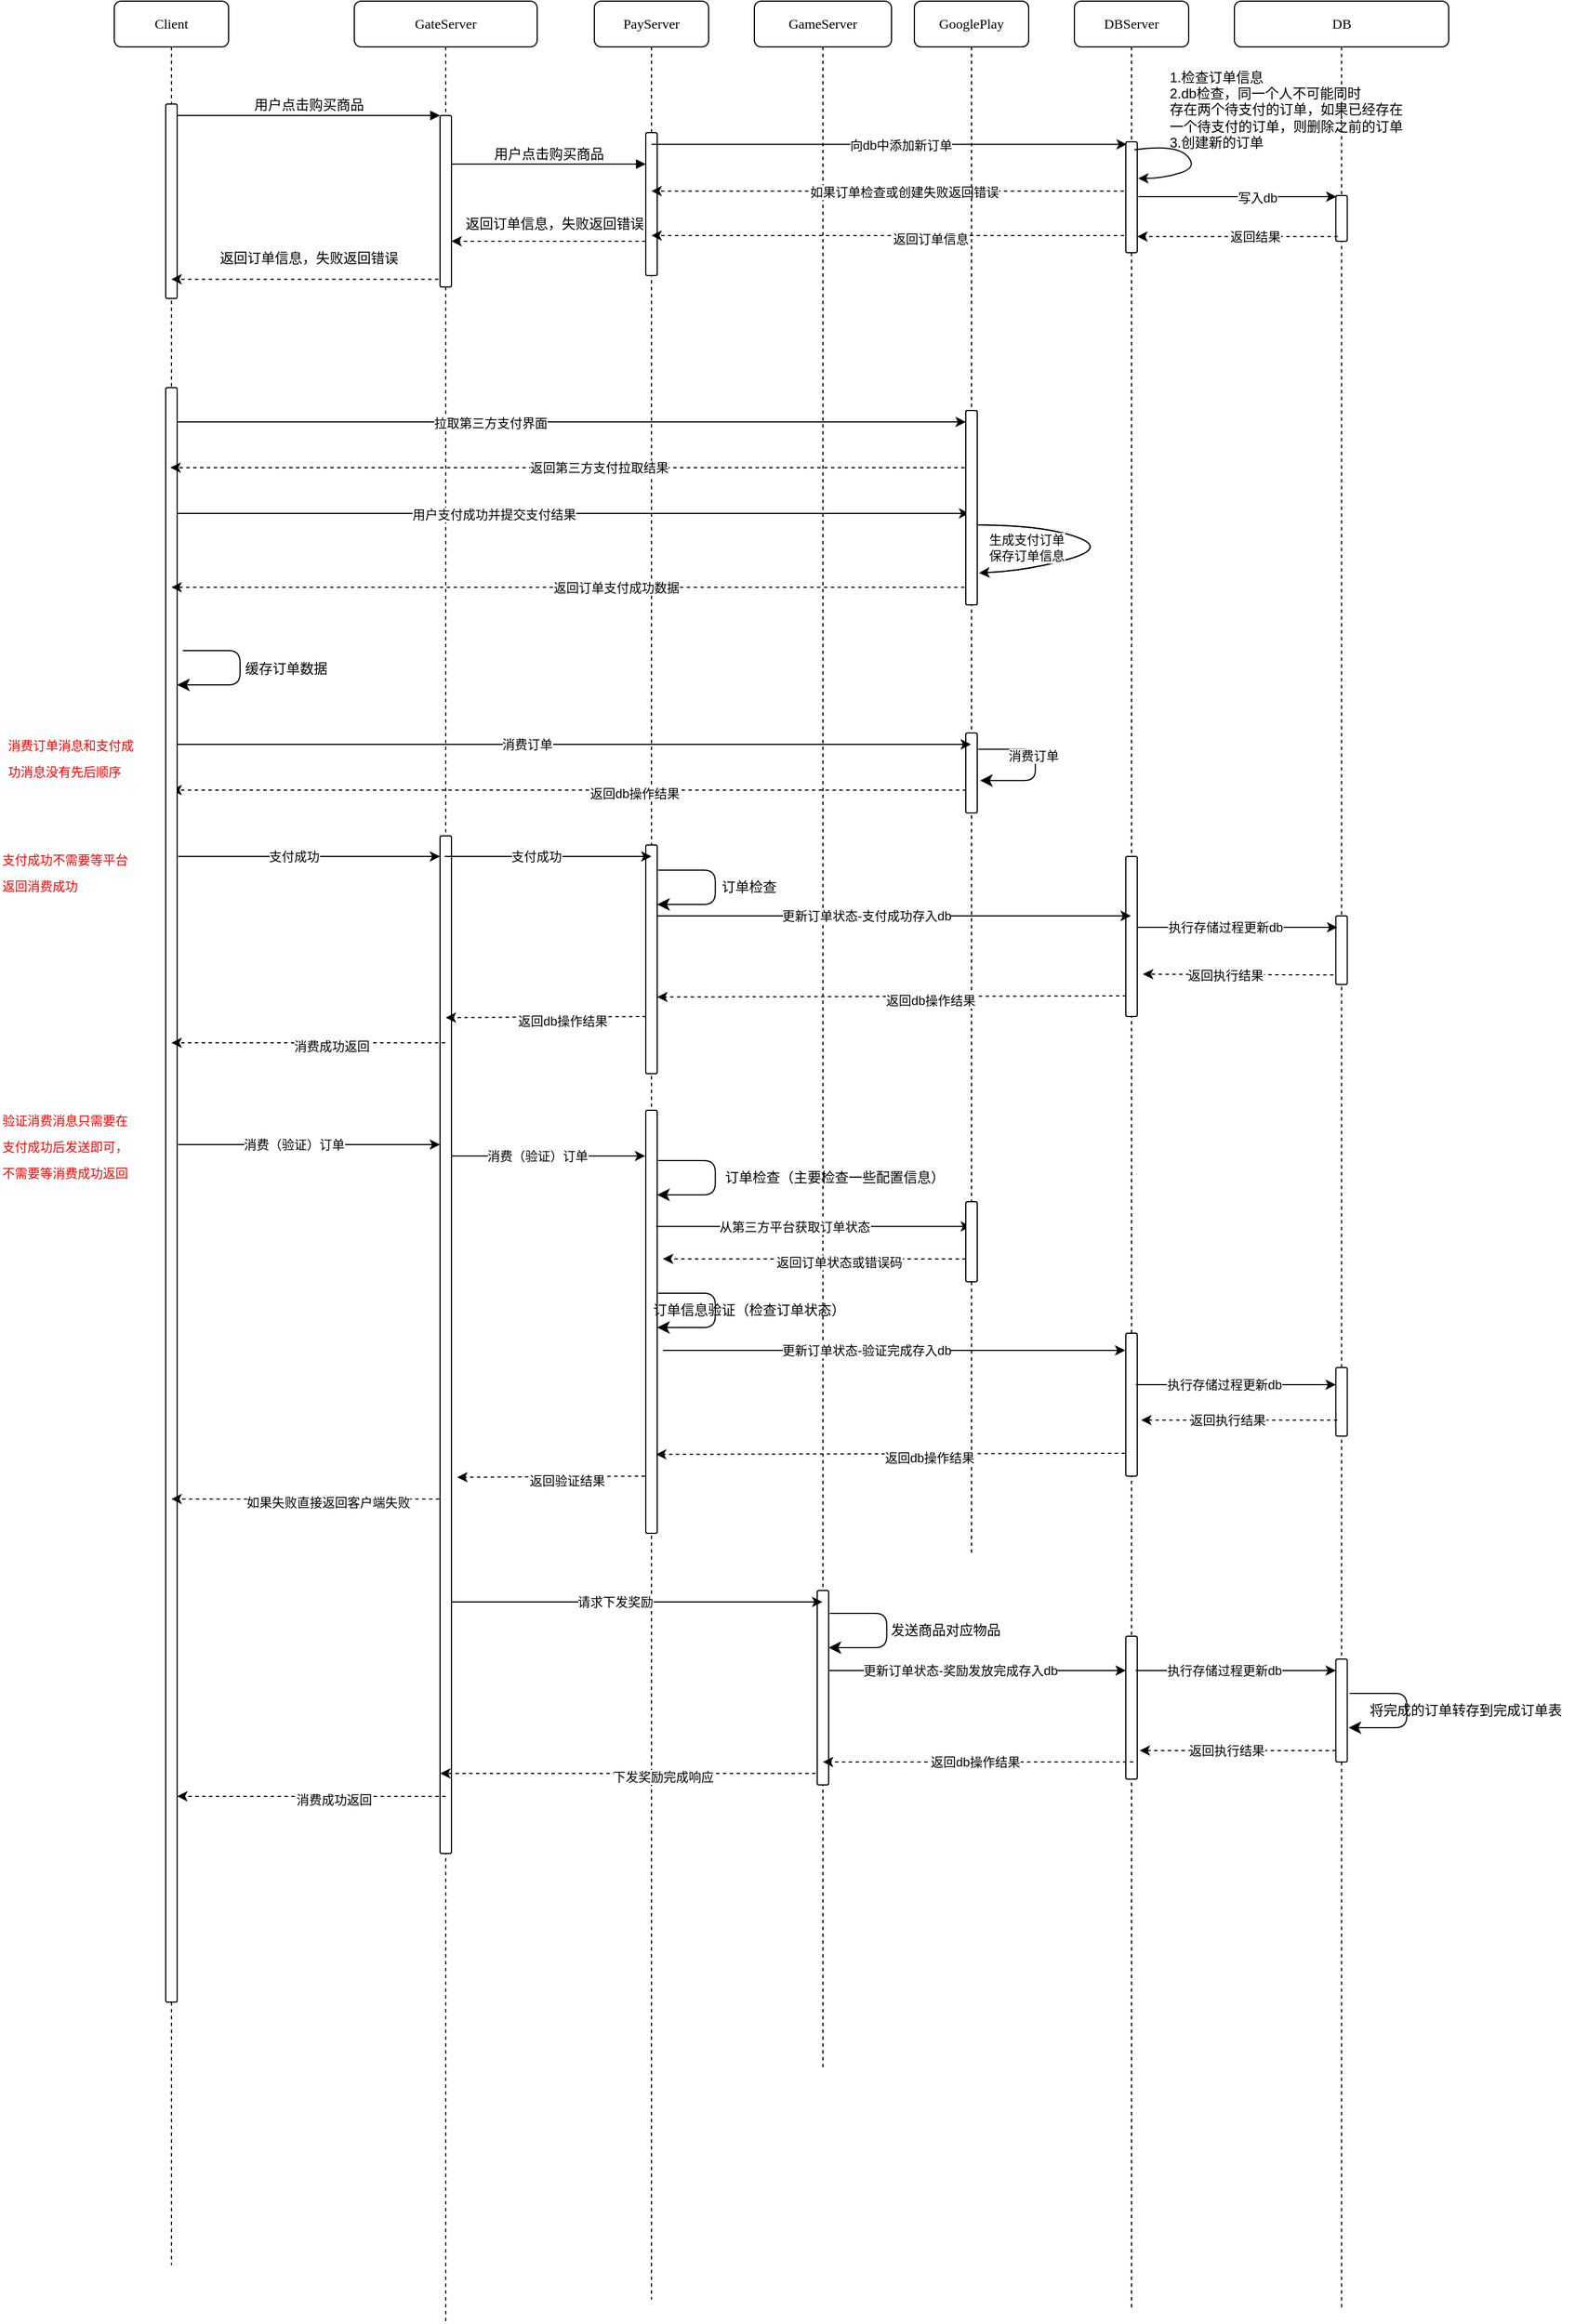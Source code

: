 <mxfile version="20.8.15" type="github">
  <diagram name="Page-1" id="13e1069c-82ec-6db2-03f1-153e76fe0fe0">
    <mxGraphModel dx="2534" dy="708" grid="1" gridSize="10" guides="1" tooltips="1" connect="1" arrows="1" fold="1" page="1" pageScale="1" pageWidth="1100" pageHeight="850" background="none" math="0" shadow="0">
      <root>
        <mxCell id="0" />
        <mxCell id="1" parent="0" />
        <mxCell id="7baba1c4bc27f4b0-2" value="GateServer" style="shape=umlLifeline;perimeter=lifelinePerimeter;whiteSpace=wrap;html=1;container=1;collapsible=0;recursiveResize=0;outlineConnect=0;rounded=1;shadow=0;comic=0;labelBackgroundColor=none;strokeWidth=1;fontFamily=Verdana;fontSize=12;align=center;" parent="1" vertex="1">
          <mxGeometry x="190" y="80" width="160" height="2030" as="geometry" />
        </mxCell>
        <mxCell id="7baba1c4bc27f4b0-10" value="" style="html=1;points=[];perimeter=orthogonalPerimeter;rounded=1;shadow=0;comic=0;labelBackgroundColor=none;strokeWidth=1;fontFamily=Verdana;fontSize=12;align=center;" parent="7baba1c4bc27f4b0-2" vertex="1">
          <mxGeometry x="75" y="100" width="10" height="150" as="geometry" />
        </mxCell>
        <mxCell id="DRyk3QGHLff0ThIQ0G42-23" value="" style="endArrow=classic;html=1;rounded=1;" edge="1" parent="7baba1c4bc27f4b0-2">
          <mxGeometry width="50" height="50" relative="1" as="geometry">
            <mxPoint x="-157" y="448.0" as="sourcePoint" />
            <mxPoint x="538" y="448.0" as="targetPoint" />
          </mxGeometry>
        </mxCell>
        <mxCell id="DRyk3QGHLff0ThIQ0G42-24" value="用户支付成功并提交支付结果" style="edgeLabel;html=1;align=center;verticalAlign=middle;resizable=0;points=[];rounded=1;" vertex="1" connectable="0" parent="DRyk3QGHLff0ThIQ0G42-23">
          <mxGeometry x="-0.199" relative="1" as="geometry">
            <mxPoint y="1" as="offset" />
          </mxGeometry>
        </mxCell>
        <mxCell id="DRyk3QGHLff0ThIQ0G42-34" value="" style="html=1;points=[];perimeter=orthogonalPerimeter;rounded=1;shadow=0;comic=0;labelBackgroundColor=none;strokeWidth=1;fontFamily=Verdana;fontSize=12;align=center;" vertex="1" parent="7baba1c4bc27f4b0-2">
          <mxGeometry x="75" y="730" width="10" height="890" as="geometry" />
        </mxCell>
        <mxCell id="DRyk3QGHLff0ThIQ0G42-88" value="" style="endArrow=classic;html=1;rounded=1;dashed=1;exitX=0.083;exitY=0.633;exitDx=0;exitDy=0;exitPerimeter=0;" edge="1" parent="7baba1c4bc27f4b0-2">
          <mxGeometry width="50" height="50" relative="1" as="geometry">
            <mxPoint x="255.33" y="888" as="sourcePoint" />
            <mxPoint x="80" y="889" as="targetPoint" />
          </mxGeometry>
        </mxCell>
        <mxCell id="DRyk3QGHLff0ThIQ0G42-89" value="返回db操作结果" style="edgeLabel;html=1;align=center;verticalAlign=middle;resizable=0;points=[];rounded=1;" vertex="1" connectable="0" parent="DRyk3QGHLff0ThIQ0G42-88">
          <mxGeometry x="-0.164" y="3" relative="1" as="geometry">
            <mxPoint as="offset" />
          </mxGeometry>
        </mxCell>
        <mxCell id="DRyk3QGHLff0ThIQ0G42-118" value="" style="endArrow=classic;html=1;rounded=1;entryX=-0.083;entryY=0.125;entryDx=0;entryDy=0;entryPerimeter=0;" edge="1" parent="7baba1c4bc27f4b0-2">
          <mxGeometry width="50" height="50" relative="1" as="geometry">
            <mxPoint x="-154.17" y="1000" as="sourcePoint" />
            <mxPoint x="75" y="1000" as="targetPoint" />
          </mxGeometry>
        </mxCell>
        <mxCell id="DRyk3QGHLff0ThIQ0G42-119" value="消费（验证）订单" style="edgeLabel;html=1;align=center;verticalAlign=middle;resizable=0;points=[];rounded=1;" vertex="1" connectable="0" parent="DRyk3QGHLff0ThIQ0G42-118">
          <mxGeometry x="-0.12" relative="1" as="geometry">
            <mxPoint as="offset" />
          </mxGeometry>
        </mxCell>
        <mxCell id="7baba1c4bc27f4b0-3" value="PayServer" style="shape=umlLifeline;perimeter=lifelinePerimeter;whiteSpace=wrap;html=1;container=1;collapsible=0;recursiveResize=0;outlineConnect=0;rounded=1;shadow=0;comic=0;labelBackgroundColor=none;strokeWidth=1;fontFamily=Verdana;fontSize=12;align=center;" parent="1" vertex="1">
          <mxGeometry x="400" y="80" width="100" height="2010" as="geometry" />
        </mxCell>
        <mxCell id="7baba1c4bc27f4b0-13" value="" style="html=1;points=[];perimeter=orthogonalPerimeter;rounded=1;shadow=0;comic=0;labelBackgroundColor=none;strokeWidth=1;fontFamily=Verdana;fontSize=12;align=center;" parent="7baba1c4bc27f4b0-3" vertex="1">
          <mxGeometry x="45" y="115" width="10" height="125" as="geometry" />
        </mxCell>
        <mxCell id="DRyk3QGHLff0ThIQ0G42-37" value="" style="html=1;points=[];perimeter=orthogonalPerimeter;rounded=1;shadow=0;comic=0;labelBackgroundColor=none;strokeWidth=1;fontFamily=Verdana;fontSize=12;align=center;" vertex="1" parent="7baba1c4bc27f4b0-3">
          <mxGeometry x="45" y="738" width="10" height="200" as="geometry" />
        </mxCell>
        <mxCell id="DRyk3QGHLff0ThIQ0G42-38" value="" style="endArrow=classic;html=1;rounded=1;" edge="1" parent="7baba1c4bc27f4b0-3">
          <mxGeometry width="50" height="50" relative="1" as="geometry">
            <mxPoint x="-130.929" y="748.0" as="sourcePoint" />
            <mxPoint x="50" y="748" as="targetPoint" />
          </mxGeometry>
        </mxCell>
        <mxCell id="DRyk3QGHLff0ThIQ0G42-39" value="支付成功" style="edgeLabel;html=1;align=center;verticalAlign=middle;resizable=0;points=[];rounded=1;" vertex="1" connectable="0" parent="DRyk3QGHLff0ThIQ0G42-38">
          <mxGeometry x="-0.12" relative="1" as="geometry">
            <mxPoint as="offset" />
          </mxGeometry>
        </mxCell>
        <mxCell id="DRyk3QGHLff0ThIQ0G42-8" value="返回订单信息，失败返回错误" style="text;html=1;align=center;verticalAlign=middle;resizable=0;points=[];autosize=1;strokeColor=none;fillColor=none;dashed=1;rounded=1;" vertex="1" parent="7baba1c4bc27f4b0-3">
          <mxGeometry x="-125" y="180" width="180" height="30" as="geometry" />
        </mxCell>
        <mxCell id="DRyk3QGHLff0ThIQ0G42-96" value="" style="endArrow=classic;html=1;rounded=1;" edge="1" parent="7baba1c4bc27f4b0-3">
          <mxGeometry width="50" height="50" relative="1" as="geometry">
            <mxPoint x="-125" y="1010" as="sourcePoint" />
            <mxPoint x="44.5" y="1010" as="targetPoint" />
          </mxGeometry>
        </mxCell>
        <mxCell id="DRyk3QGHLff0ThIQ0G42-97" value="消费（验证）订单" style="edgeLabel;html=1;align=center;verticalAlign=middle;resizable=0;points=[];rounded=1;" vertex="1" connectable="0" parent="DRyk3QGHLff0ThIQ0G42-96">
          <mxGeometry x="-0.12" relative="1" as="geometry">
            <mxPoint as="offset" />
          </mxGeometry>
        </mxCell>
        <mxCell id="DRyk3QGHLff0ThIQ0G42-98" value="" style="html=1;points=[];perimeter=orthogonalPerimeter;rounded=1;shadow=0;comic=0;labelBackgroundColor=none;strokeWidth=1;fontFamily=Verdana;fontSize=12;align=center;" vertex="1" parent="7baba1c4bc27f4b0-3">
          <mxGeometry x="45" y="970" width="10" height="370" as="geometry" />
        </mxCell>
        <mxCell id="DRyk3QGHLff0ThIQ0G42-115" value="" style="endArrow=classic;html=1;rounded=1;dashed=1;exitX=0.083;exitY=0.633;exitDx=0;exitDy=0;exitPerimeter=0;" edge="1" parent="7baba1c4bc27f4b0-3" target="7baba1c4bc27f4b0-8">
          <mxGeometry width="50" height="50" relative="1" as="geometry">
            <mxPoint x="325.33" y="690" as="sourcePoint" />
            <mxPoint x="-85" y="690.96" as="targetPoint" />
          </mxGeometry>
        </mxCell>
        <mxCell id="DRyk3QGHLff0ThIQ0G42-116" value="返回db操作结果" style="edgeLabel;html=1;align=center;verticalAlign=middle;resizable=0;points=[];rounded=1;" vertex="1" connectable="0" parent="DRyk3QGHLff0ThIQ0G42-115">
          <mxGeometry x="-0.164" y="3" relative="1" as="geometry">
            <mxPoint as="offset" />
          </mxGeometry>
        </mxCell>
        <mxCell id="DRyk3QGHLff0ThIQ0G42-132" value="" style="edgeStyle=elbowEdgeStyle;elbow=horizontal;endArrow=classic;html=1;curved=0;rounded=1;endSize=8;startSize=8;" edge="1" parent="7baba1c4bc27f4b0-3">
          <mxGeometry width="50" height="50" relative="1" as="geometry">
            <mxPoint x="55.83" y="1130" as="sourcePoint" />
            <mxPoint x="55" y="1160.0" as="targetPoint" />
            <Array as="points">
              <mxPoint x="105.83" y="1160" />
            </Array>
          </mxGeometry>
        </mxCell>
        <mxCell id="DRyk3QGHLff0ThIQ0G42-172" value="" style="endArrow=classic;html=1;rounded=1;dashed=1;" edge="1" parent="7baba1c4bc27f4b0-3" source="7baba1c4bc27f4b0-4">
          <mxGeometry width="50" height="50" relative="1" as="geometry">
            <mxPoint x="100.0" y="1550" as="sourcePoint" />
            <mxPoint x="-134.83" y="1550" as="targetPoint" />
          </mxGeometry>
        </mxCell>
        <mxCell id="DRyk3QGHLff0ThIQ0G42-173" value="下发奖励完成响应" style="edgeLabel;html=1;align=center;verticalAlign=middle;resizable=0;points=[];rounded=1;" vertex="1" connectable="0" parent="DRyk3QGHLff0ThIQ0G42-172">
          <mxGeometry x="-0.164" y="3" relative="1" as="geometry">
            <mxPoint as="offset" />
          </mxGeometry>
        </mxCell>
        <mxCell id="7baba1c4bc27f4b0-4" value="GameServer" style="shape=umlLifeline;perimeter=lifelinePerimeter;whiteSpace=wrap;html=1;container=1;collapsible=0;recursiveResize=0;outlineConnect=0;rounded=1;shadow=0;comic=0;labelBackgroundColor=none;strokeWidth=1;fontFamily=Verdana;fontSize=12;align=center;" parent="1" vertex="1">
          <mxGeometry x="540" y="80" width="120" height="1810" as="geometry" />
        </mxCell>
        <mxCell id="DRyk3QGHLff0ThIQ0G42-61" value="" style="endArrow=classic;html=1;rounded=1;dashed=1;" edge="1" parent="7baba1c4bc27f4b0-4" source="7baba1c4bc27f4b0-6">
          <mxGeometry width="50" height="50" relative="1" as="geometry">
            <mxPoint x="79.8" y="205" as="sourcePoint" />
            <mxPoint x="-90" y="205" as="targetPoint" />
          </mxGeometry>
        </mxCell>
        <mxCell id="DRyk3QGHLff0ThIQ0G42-62" value="返回订单信息" style="edgeLabel;html=1;align=center;verticalAlign=middle;resizable=0;points=[];rounded=1;" vertex="1" connectable="0" parent="DRyk3QGHLff0ThIQ0G42-61">
          <mxGeometry x="-0.164" y="3" relative="1" as="geometry">
            <mxPoint as="offset" />
          </mxGeometry>
        </mxCell>
        <mxCell id="DRyk3QGHLff0ThIQ0G42-73" value="订单检查" style="text;html=1;align=center;verticalAlign=middle;resizable=0;points=[];autosize=1;strokeColor=none;fillColor=none;rounded=1;" vertex="1" parent="7baba1c4bc27f4b0-4">
          <mxGeometry x="-40" y="760" width="70" height="30" as="geometry" />
        </mxCell>
        <mxCell id="DRyk3QGHLff0ThIQ0G42-126" value="" style="endArrow=classic;html=1;rounded=1;" edge="1" parent="7baba1c4bc27f4b0-4" target="DRyk3QGHLff0ThIQ0G42-80">
          <mxGeometry width="50" height="50" relative="1" as="geometry">
            <mxPoint x="-86" y="1071.6" as="sourcePoint" />
            <mxPoint x="84.83" y="1070" as="targetPoint" />
          </mxGeometry>
        </mxCell>
        <mxCell id="DRyk3QGHLff0ThIQ0G42-127" value="从第三方平台获取订单状态" style="edgeLabel;html=1;align=center;verticalAlign=middle;resizable=0;points=[];rounded=1;" vertex="1" connectable="0" parent="DRyk3QGHLff0ThIQ0G42-126">
          <mxGeometry x="-0.12" relative="1" as="geometry">
            <mxPoint as="offset" />
          </mxGeometry>
        </mxCell>
        <mxCell id="DRyk3QGHLff0ThIQ0G42-130" value="" style="endArrow=classic;html=1;rounded=1;dashed=1;exitX=0.083;exitY=0.633;exitDx=0;exitDy=0;exitPerimeter=0;" edge="1" parent="7baba1c4bc27f4b0-4">
          <mxGeometry width="50" height="50" relative="1" as="geometry">
            <mxPoint x="185.0" y="1100" as="sourcePoint" />
            <mxPoint x="-80" y="1100" as="targetPoint" />
          </mxGeometry>
        </mxCell>
        <mxCell id="DRyk3QGHLff0ThIQ0G42-131" value="返回订单状态或错误码" style="edgeLabel;html=1;align=center;verticalAlign=middle;resizable=0;points=[];rounded=1;" vertex="1" connectable="0" parent="DRyk3QGHLff0ThIQ0G42-130">
          <mxGeometry x="-0.164" y="3" relative="1" as="geometry">
            <mxPoint as="offset" />
          </mxGeometry>
        </mxCell>
        <mxCell id="DRyk3QGHLff0ThIQ0G42-100" value="订单检查（主要检查一些配置信息）" style="text;html=1;align=center;verticalAlign=middle;resizable=0;points=[];autosize=1;strokeColor=none;fillColor=none;rounded=1;" vertex="1" parent="7baba1c4bc27f4b0-4">
          <mxGeometry x="-40" y="1014" width="220" height="30" as="geometry" />
        </mxCell>
        <mxCell id="DRyk3QGHLff0ThIQ0G42-153" value="" style="html=1;points=[];perimeter=orthogonalPerimeter;rounded=1;shadow=0;comic=0;labelBackgroundColor=none;strokeColor=#000000;strokeWidth=1;fillColor=#FFFFFF;fontFamily=Verdana;fontSize=12;fontColor=#000000;align=center;" vertex="1" parent="7baba1c4bc27f4b0-4">
          <mxGeometry x="55" y="1390" width="10" height="170" as="geometry" />
        </mxCell>
        <mxCell id="DRyk3QGHLff0ThIQ0G42-155" value="" style="edgeStyle=elbowEdgeStyle;elbow=horizontal;endArrow=classic;html=1;curved=0;rounded=1;endSize=8;startSize=8;" edge="1" parent="7baba1c4bc27f4b0-4">
          <mxGeometry width="50" height="50" relative="1" as="geometry">
            <mxPoint x="65.83" y="1410" as="sourcePoint" />
            <mxPoint x="65" y="1440.0" as="targetPoint" />
            <Array as="points">
              <mxPoint x="115.83" y="1440" />
            </Array>
          </mxGeometry>
        </mxCell>
        <mxCell id="7baba1c4bc27f4b0-5" value="GooglePlay" style="shape=umlLifeline;perimeter=lifelinePerimeter;whiteSpace=wrap;html=1;container=1;collapsible=0;recursiveResize=0;outlineConnect=0;rounded=1;shadow=0;comic=0;labelBackgroundColor=none;strokeWidth=1;fontFamily=Verdana;fontSize=12;align=center;" parent="1" vertex="1">
          <mxGeometry x="680" y="80" width="100" height="1360" as="geometry" />
        </mxCell>
        <mxCell id="DRyk3QGHLff0ThIQ0G42-27" value="" style="curved=1;endArrow=classic;html=1;rounded=1;entryX=1.167;entryY=0.836;entryDx=0;entryDy=0;entryPerimeter=0;" edge="1" parent="7baba1c4bc27f4b0-5" target="DRyk3QGHLff0ThIQ0G42-18">
          <mxGeometry width="50" height="50" relative="1" as="geometry">
            <mxPoint x="50" y="458" as="sourcePoint" />
            <mxPoint x="100" y="408" as="targetPoint" />
            <Array as="points">
              <mxPoint x="110" y="458" />
              <mxPoint x="170" y="478" />
              <mxPoint x="100" y="498" />
            </Array>
          </mxGeometry>
        </mxCell>
        <mxCell id="DRyk3QGHLff0ThIQ0G42-28" value="生成支付订单&lt;br&gt;保存订单信息" style="edgeLabel;html=1;align=center;verticalAlign=middle;resizable=0;points=[];rounded=1;" vertex="1" connectable="0" parent="DRyk3QGHLff0ThIQ0G42-27">
          <mxGeometry x="-0.488" y="-4" relative="1" as="geometry">
            <mxPoint x="-12" y="15" as="offset" />
          </mxGeometry>
        </mxCell>
        <mxCell id="DRyk3QGHLff0ThIQ0G42-18" value="" style="html=1;points=[];perimeter=orthogonalPerimeter;rounded=1;shadow=0;comic=0;labelBackgroundColor=none;strokeWidth=1;fontFamily=Verdana;fontSize=12;align=center;" vertex="1" parent="7baba1c4bc27f4b0-5">
          <mxGeometry x="45" y="358" width="10" height="170" as="geometry" />
        </mxCell>
        <mxCell id="DRyk3QGHLff0ThIQ0G42-40" value="" style="endArrow=classic;html=1;rounded=1;" edge="1" parent="7baba1c4bc27f4b0-5">
          <mxGeometry width="50" height="50" relative="1" as="geometry">
            <mxPoint x="-225.003" y="800" as="sourcePoint" />
            <mxPoint x="189.5" y="800" as="targetPoint" />
          </mxGeometry>
        </mxCell>
        <mxCell id="DRyk3QGHLff0ThIQ0G42-41" value="更新订单状态-支付成功存入db" style="edgeLabel;html=1;align=center;verticalAlign=middle;resizable=0;points=[];rounded=1;" vertex="1" connectable="0" parent="DRyk3QGHLff0ThIQ0G42-40">
          <mxGeometry x="-0.12" relative="1" as="geometry">
            <mxPoint as="offset" />
          </mxGeometry>
        </mxCell>
        <mxCell id="7baba1c4bc27f4b0-6" value="DBServer" style="shape=umlLifeline;perimeter=lifelinePerimeter;whiteSpace=wrap;html=1;container=1;collapsible=0;recursiveResize=0;outlineConnect=0;rounded=1;shadow=0;comic=0;labelBackgroundColor=none;strokeWidth=1;fontFamily=Verdana;fontSize=12;align=center;" parent="1" vertex="1">
          <mxGeometry x="820" y="80" width="100" height="2020" as="geometry" />
        </mxCell>
        <mxCell id="DRyk3QGHLff0ThIQ0G42-17" value="" style="html=1;points=[];perimeter=orthogonalPerimeter;rounded=1;shadow=0;comic=0;labelBackgroundColor=none;strokeWidth=1;fontFamily=Verdana;fontSize=12;align=center;" vertex="1" parent="7baba1c4bc27f4b0-6">
          <mxGeometry x="45" y="748" width="10" height="140" as="geometry" />
        </mxCell>
        <mxCell id="DRyk3QGHLff0ThIQ0G42-42" value="" style="html=1;points=[];perimeter=orthogonalPerimeter;rounded=1;shadow=0;comic=0;labelBackgroundColor=none;strokeWidth=1;fontFamily=Verdana;fontSize=12;align=center;" vertex="1" parent="7baba1c4bc27f4b0-6">
          <mxGeometry x="45" y="123" width="10" height="97" as="geometry" />
        </mxCell>
        <mxCell id="DRyk3QGHLff0ThIQ0G42-55" value="" style="endArrow=classic;html=1;rounded=1;" edge="1" parent="7baba1c4bc27f4b0-6">
          <mxGeometry width="50" height="50" relative="1" as="geometry">
            <mxPoint x="56" y="171" as="sourcePoint" />
            <mxPoint x="229.25" y="171" as="targetPoint" />
          </mxGeometry>
        </mxCell>
        <mxCell id="DRyk3QGHLff0ThIQ0G42-57" value="写入db" style="edgeLabel;html=1;align=center;verticalAlign=middle;resizable=0;points=[];rounded=1;" vertex="1" connectable="0" parent="DRyk3QGHLff0ThIQ0G42-55">
          <mxGeometry x="0.197" y="-1" relative="1" as="geometry">
            <mxPoint as="offset" />
          </mxGeometry>
        </mxCell>
        <mxCell id="DRyk3QGHLff0ThIQ0G42-78" value="" style="endArrow=classic;html=1;rounded=1;dashed=1;exitX=-0.208;exitY=0.861;exitDx=0;exitDy=0;exitPerimeter=0;" edge="1" parent="7baba1c4bc27f4b0-6" source="7baba1c4bc27f4b0-25">
          <mxGeometry width="50" height="50" relative="1" as="geometry">
            <mxPoint x="240.33" y="850" as="sourcePoint" />
            <mxPoint x="60" y="851" as="targetPoint" />
          </mxGeometry>
        </mxCell>
        <mxCell id="DRyk3QGHLff0ThIQ0G42-79" value="返回执行结果" style="edgeLabel;html=1;align=center;verticalAlign=middle;resizable=0;points=[];rounded=1;" vertex="1" connectable="0" parent="DRyk3QGHLff0ThIQ0G42-78">
          <mxGeometry x="-0.164" y="3" relative="1" as="geometry">
            <mxPoint x="-25" y="-3" as="offset" />
          </mxGeometry>
        </mxCell>
        <mxCell id="DRyk3QGHLff0ThIQ0G42-137" value="" style="html=1;points=[];perimeter=orthogonalPerimeter;rounded=1;shadow=0;comic=0;labelBackgroundColor=none;strokeColor=#000000;strokeWidth=1;fillColor=#FFFFFF;fontFamily=Verdana;fontSize=12;fontColor=#000000;align=center;" vertex="1" parent="7baba1c4bc27f4b0-6">
          <mxGeometry x="45" y="1165" width="10" height="125" as="geometry" />
        </mxCell>
        <mxCell id="DRyk3QGHLff0ThIQ0G42-157" value="" style="html=1;points=[];perimeter=orthogonalPerimeter;rounded=1;shadow=0;comic=0;labelBackgroundColor=none;strokeColor=#000000;strokeWidth=1;fillColor=#FFFFFF;fontFamily=Verdana;fontSize=12;fontColor=#000000;align=center;" vertex="1" parent="7baba1c4bc27f4b0-6">
          <mxGeometry x="45" y="1430" width="10" height="125" as="geometry" />
        </mxCell>
        <mxCell id="DRyk3QGHLff0ThIQ0G42-163" value="" style="endArrow=classic;html=1;rounded=1;" edge="1" parent="7baba1c4bc27f4b0-6">
          <mxGeometry width="50" height="50" relative="1" as="geometry">
            <mxPoint x="-215" y="1460" as="sourcePoint" />
            <mxPoint x="45" y="1460" as="targetPoint" />
          </mxGeometry>
        </mxCell>
        <mxCell id="DRyk3QGHLff0ThIQ0G42-164" value="更新订单状态-奖励发放完成存入db" style="edgeLabel;html=1;align=center;verticalAlign=middle;resizable=0;points=[];rounded=1;" vertex="1" connectable="0" parent="DRyk3QGHLff0ThIQ0G42-163">
          <mxGeometry x="-0.12" relative="1" as="geometry">
            <mxPoint as="offset" />
          </mxGeometry>
        </mxCell>
        <mxCell id="7baba1c4bc27f4b0-7" value="DB" style="shape=umlLifeline;perimeter=lifelinePerimeter;whiteSpace=wrap;html=1;container=1;collapsible=0;recursiveResize=0;outlineConnect=0;rounded=1;shadow=0;comic=0;labelBackgroundColor=none;strokeWidth=1;fontFamily=Verdana;fontSize=12;align=center;" parent="1" vertex="1">
          <mxGeometry x="960" y="80" width="187.5" height="2020" as="geometry" />
        </mxCell>
        <mxCell id="DRyk3QGHLff0ThIQ0G42-47" value="" style="html=1;points=[];perimeter=orthogonalPerimeter;rounded=1;shadow=0;comic=0;labelBackgroundColor=none;strokeWidth=1;fontFamily=Verdana;fontSize=12;align=center;" vertex="1" parent="7baba1c4bc27f4b0-7">
          <mxGeometry x="88.75" y="170" width="10" height="40" as="geometry" />
        </mxCell>
        <mxCell id="DRyk3QGHLff0ThIQ0G42-53" value="" style="curved=1;endArrow=classic;html=1;rounded=1;startArrow=none;entryX=1.25;entryY=0.75;entryDx=0;entryDy=0;entryPerimeter=0;exitX=0.917;exitY=0.125;exitDx=0;exitDy=0;exitPerimeter=0;" edge="1" parent="7baba1c4bc27f4b0-7">
          <mxGeometry width="50" height="50" relative="1" as="geometry">
            <mxPoint x="-87.5" y="130" as="sourcePoint" />
            <mxPoint x="-84.17" y="155" as="targetPoint" />
            <Array as="points">
              <mxPoint x="-51.67" y="125" />
              <mxPoint x="-31.67" y="145" />
              <mxPoint x="-61.67" y="155" />
            </Array>
          </mxGeometry>
        </mxCell>
        <mxCell id="DRyk3QGHLff0ThIQ0G42-49" value="&lt;div style=&quot;text-align: left;&quot;&gt;&lt;span style=&quot;background-color: initial;&quot;&gt;1.检查订单信息&lt;/span&gt;&lt;/div&gt;&lt;div style=&quot;text-align: left;&quot;&gt;&lt;span style=&quot;background-color: initial;&quot;&gt;2.db检查，&lt;/span&gt;&lt;span style=&quot;background-color: initial;&quot;&gt;同一个人不可能同时&lt;/span&gt;&lt;/div&gt;&lt;div style=&quot;text-align: left;&quot;&gt;&lt;span style=&quot;background-color: initial;&quot;&gt;存&lt;/span&gt;&lt;span style=&quot;background-color: initial;&quot;&gt;在两个待支付的订单，&lt;/span&gt;&lt;span style=&quot;background-color: initial;&quot;&gt;如果已经存在&lt;/span&gt;&lt;/div&gt;&lt;div style=&quot;text-align: left;&quot;&gt;&lt;span style=&quot;background-color: initial;&quot;&gt;一&lt;/span&gt;&lt;span style=&quot;background-color: initial;&quot;&gt;个待支付的订单，则删除之前&lt;/span&gt;&lt;span style=&quot;background-color: initial;&quot;&gt;的订单&lt;/span&gt;&lt;/div&gt;&lt;div style=&quot;text-align: left;&quot;&gt;&lt;span style=&quot;background-color: initial;&quot;&gt;3.创建新的订单&lt;/span&gt;&lt;/div&gt;" style="text;html=1;align=center;verticalAlign=middle;resizable=0;points=[];autosize=1;strokeColor=none;fillColor=none;rounded=1;" vertex="1" parent="7baba1c4bc27f4b0-7">
          <mxGeometry x="-70" y="50" width="230" height="90" as="geometry" />
        </mxCell>
        <mxCell id="7baba1c4bc27f4b0-25" value="" style="html=1;points=[];perimeter=orthogonalPerimeter;rounded=1;shadow=0;comic=0;labelBackgroundColor=none;strokeColor=#000000;strokeWidth=1;fillColor=#FFFFFF;fontFamily=Verdana;fontSize=12;fontColor=#000000;align=center;" parent="7baba1c4bc27f4b0-7" vertex="1">
          <mxGeometry x="88.75" y="800" width="10" height="60" as="geometry" />
        </mxCell>
        <mxCell id="DRyk3QGHLff0ThIQ0G42-76" value="" style="endArrow=classic;html=1;rounded=1;" edge="1" parent="7baba1c4bc27f4b0-7">
          <mxGeometry width="50" height="50" relative="1" as="geometry">
            <mxPoint x="-85.003" y="810" as="sourcePoint" />
            <mxPoint x="90" y="810" as="targetPoint" />
          </mxGeometry>
        </mxCell>
        <mxCell id="DRyk3QGHLff0ThIQ0G42-77" value="执行存储过程更新db" style="edgeLabel;html=1;align=center;verticalAlign=middle;resizable=0;points=[];rounded=1;" vertex="1" connectable="0" parent="DRyk3QGHLff0ThIQ0G42-76">
          <mxGeometry x="-0.12" relative="1" as="geometry">
            <mxPoint as="offset" />
          </mxGeometry>
        </mxCell>
        <mxCell id="DRyk3QGHLff0ThIQ0G42-142" value="" style="html=1;points=[];perimeter=orthogonalPerimeter;rounded=1;shadow=0;comic=0;labelBackgroundColor=none;strokeColor=#000000;strokeWidth=1;fillColor=#FFFFFF;fontFamily=Verdana;fontSize=12;fontColor=#000000;align=center;" vertex="1" parent="7baba1c4bc27f4b0-7">
          <mxGeometry x="88.75" y="1195" width="10" height="60" as="geometry" />
        </mxCell>
        <mxCell id="DRyk3QGHLff0ThIQ0G42-143" value="" style="endArrow=classic;html=1;rounded=1;" edge="1" parent="7baba1c4bc27f4b0-7">
          <mxGeometry width="50" height="50" relative="1" as="geometry">
            <mxPoint x="-86.253" y="1210" as="sourcePoint" />
            <mxPoint x="88.75" y="1210" as="targetPoint" />
          </mxGeometry>
        </mxCell>
        <mxCell id="DRyk3QGHLff0ThIQ0G42-144" value="执行存储过程更新db" style="edgeLabel;html=1;align=center;verticalAlign=middle;resizable=0;points=[];rounded=1;" vertex="1" connectable="0" parent="DRyk3QGHLff0ThIQ0G42-143">
          <mxGeometry x="-0.12" relative="1" as="geometry">
            <mxPoint as="offset" />
          </mxGeometry>
        </mxCell>
        <mxCell id="DRyk3QGHLff0ThIQ0G42-145" value="" style="endArrow=classic;html=1;rounded=1;dashed=1;" edge="1" parent="7baba1c4bc27f4b0-7">
          <mxGeometry width="50" height="50" relative="1" as="geometry">
            <mxPoint x="90" y="1241" as="sourcePoint" />
            <mxPoint x="-81.58" y="1241" as="targetPoint" />
          </mxGeometry>
        </mxCell>
        <mxCell id="DRyk3QGHLff0ThIQ0G42-146" value="返回执行结果" style="edgeLabel;html=1;align=center;verticalAlign=middle;resizable=0;points=[];rounded=1;" vertex="1" connectable="0" parent="DRyk3QGHLff0ThIQ0G42-145">
          <mxGeometry x="-0.164" y="3" relative="1" as="geometry">
            <mxPoint x="-25" y="-3" as="offset" />
          </mxGeometry>
        </mxCell>
        <mxCell id="DRyk3QGHLff0ThIQ0G42-158" value="" style="html=1;points=[];perimeter=orthogonalPerimeter;rounded=1;shadow=0;comic=0;labelBackgroundColor=none;strokeColor=#000000;strokeWidth=1;fillColor=#FFFFFF;fontFamily=Verdana;fontSize=12;fontColor=#000000;align=center;" vertex="1" parent="7baba1c4bc27f4b0-7">
          <mxGeometry x="88.75" y="1450" width="10" height="90" as="geometry" />
        </mxCell>
        <mxCell id="DRyk3QGHLff0ThIQ0G42-159" value="" style="endArrow=classic;html=1;rounded=1;" edge="1" parent="7baba1c4bc27f4b0-7">
          <mxGeometry width="50" height="50" relative="1" as="geometry">
            <mxPoint x="-86.253" y="1460" as="sourcePoint" />
            <mxPoint x="88.75" y="1460" as="targetPoint" />
          </mxGeometry>
        </mxCell>
        <mxCell id="DRyk3QGHLff0ThIQ0G42-160" value="执行存储过程更新db" style="edgeLabel;html=1;align=center;verticalAlign=middle;resizable=0;points=[];rounded=1;" vertex="1" connectable="0" parent="DRyk3QGHLff0ThIQ0G42-159">
          <mxGeometry x="-0.12" relative="1" as="geometry">
            <mxPoint as="offset" />
          </mxGeometry>
        </mxCell>
        <mxCell id="DRyk3QGHLff0ThIQ0G42-161" value="" style="endArrow=classic;html=1;rounded=1;dashed=1;" edge="1" parent="7baba1c4bc27f4b0-7">
          <mxGeometry width="50" height="50" relative="1" as="geometry">
            <mxPoint x="88.75" y="1530" as="sourcePoint" />
            <mxPoint x="-82.83" y="1530" as="targetPoint" />
          </mxGeometry>
        </mxCell>
        <mxCell id="DRyk3QGHLff0ThIQ0G42-162" value="返回执行结果" style="edgeLabel;html=1;align=center;verticalAlign=middle;resizable=0;points=[];rounded=1;" vertex="1" connectable="0" parent="DRyk3QGHLff0ThIQ0G42-161">
          <mxGeometry x="-0.164" y="3" relative="1" as="geometry">
            <mxPoint x="-25" y="-3" as="offset" />
          </mxGeometry>
        </mxCell>
        <mxCell id="7baba1c4bc27f4b0-8" value="Client" style="shape=umlLifeline;perimeter=lifelinePerimeter;whiteSpace=wrap;html=1;container=1;collapsible=0;recursiveResize=0;outlineConnect=0;rounded=1;shadow=0;comic=0;labelBackgroundColor=none;strokeWidth=1;fontFamily=Verdana;fontSize=12;align=center;" parent="1" vertex="1">
          <mxGeometry x="-20" y="80" width="100" height="1980" as="geometry" />
        </mxCell>
        <mxCell id="7baba1c4bc27f4b0-9" value="" style="html=1;points=[];perimeter=orthogonalPerimeter;rounded=1;shadow=0;comic=0;labelBackgroundColor=none;strokeWidth=1;fontFamily=Verdana;fontSize=12;align=center;" parent="7baba1c4bc27f4b0-8" vertex="1">
          <mxGeometry x="45" y="90" width="10" height="170" as="geometry" />
        </mxCell>
        <mxCell id="DRyk3QGHLff0ThIQ0G42-19" value="" style="endArrow=classic;html=1;rounded=1;" edge="1" parent="7baba1c4bc27f4b0-8" target="DRyk3QGHLff0ThIQ0G42-18">
          <mxGeometry width="50" height="50" relative="1" as="geometry">
            <mxPoint x="50" y="368" as="sourcePoint" />
            <mxPoint x="100" y="318" as="targetPoint" />
          </mxGeometry>
        </mxCell>
        <mxCell id="DRyk3QGHLff0ThIQ0G42-20" value="拉取第三方支付界面" style="edgeLabel;html=1;align=center;verticalAlign=middle;resizable=0;points=[];rounded=1;" vertex="1" connectable="0" parent="DRyk3QGHLff0ThIQ0G42-19">
          <mxGeometry x="-0.199" relative="1" as="geometry">
            <mxPoint y="1" as="offset" />
          </mxGeometry>
        </mxCell>
        <mxCell id="DRyk3QGHLff0ThIQ0G42-13" value="" style="html=1;points=[];perimeter=orthogonalPerimeter;rounded=1;shadow=0;comic=0;labelBackgroundColor=none;strokeWidth=1;fontFamily=Verdana;fontSize=12;align=center;" vertex="1" parent="7baba1c4bc27f4b0-8">
          <mxGeometry x="45" y="338" width="10" height="1412" as="geometry" />
        </mxCell>
        <mxCell id="DRyk3QGHLff0ThIQ0G42-32" value="" style="edgeStyle=elbowEdgeStyle;elbow=horizontal;endArrow=classic;html=1;curved=0;rounded=1;endSize=8;startSize=8;" edge="1" parent="7baba1c4bc27f4b0-8" target="DRyk3QGHLff0ThIQ0G42-13">
          <mxGeometry width="50" height="50" relative="1" as="geometry">
            <mxPoint x="60" y="568" as="sourcePoint" />
            <mxPoint x="120" y="618" as="targetPoint" />
            <Array as="points">
              <mxPoint x="110" y="598" />
            </Array>
          </mxGeometry>
        </mxCell>
        <mxCell id="DRyk3QGHLff0ThIQ0G42-92" value="&lt;p style=&quot;line-height: 0%;&quot;&gt;&lt;font face=&quot;Helvetica&quot; color=&quot;#ff0000&quot;&gt;&lt;span style=&quot;font-size: 11px;&quot;&gt;消费订单消息和支&lt;/span&gt;&lt;/font&gt;&lt;font style=&quot;background-color: initial;&quot; face=&quot;Helvetica&quot; color=&quot;#ff0000&quot;&gt;&lt;span style=&quot;font-size: 11px;&quot;&gt;付成&lt;/span&gt;&lt;/font&gt;&lt;/p&gt;&lt;p style=&quot;line-height: 0%;&quot;&gt;&lt;font style=&quot;background-color: initial;&quot; face=&quot;Helvetica&quot; color=&quot;#ff0000&quot;&gt;&lt;span style=&quot;font-size: 11px;&quot;&gt;功消息&lt;/span&gt;&lt;/font&gt;&lt;span style=&quot;background-color: initial; font-size: 11px; color: rgb(255, 0, 0); font-family: Helvetica;&quot;&gt;没有先后顺序&lt;/span&gt;&lt;/p&gt;" style="text;html=1;align=left;verticalAlign=middle;resizable=0;points=[];autosize=1;strokeColor=none;fillColor=none;fontSize=20;fontFamily=Architects Daughter;" vertex="1" parent="7baba1c4bc27f4b0-8">
          <mxGeometry x="-95" y="620" width="140" height="80" as="geometry" />
        </mxCell>
        <mxCell id="7baba1c4bc27f4b0-11" value="用户点击购买商品" style="html=1;verticalAlign=bottom;endArrow=block;entryX=0;entryY=0;labelBackgroundColor=none;fontFamily=Verdana;fontSize=12;edgeStyle=elbowEdgeStyle;elbow=vertical;rounded=1;" parent="1" source="7baba1c4bc27f4b0-9" target="7baba1c4bc27f4b0-10" edge="1">
          <mxGeometry relative="1" as="geometry">
            <mxPoint x="180" y="190" as="sourcePoint" />
            <mxPoint as="offset" />
          </mxGeometry>
        </mxCell>
        <mxCell id="7baba1c4bc27f4b0-14" value="用户点击购买商品" style="html=1;verticalAlign=bottom;endArrow=block;labelBackgroundColor=none;fontFamily=Verdana;fontSize=12;edgeStyle=elbowEdgeStyle;elbow=vertical;exitX=1.02;exitY=0.283;exitDx=0;exitDy=0;exitPerimeter=0;rounded=1;" parent="1" source="7baba1c4bc27f4b0-10" target="7baba1c4bc27f4b0-13" edge="1">
          <mxGeometry relative="1" as="geometry">
            <mxPoint x="300" y="200" as="sourcePoint" />
            <mxPoint x="440" y="222" as="targetPoint" />
          </mxGeometry>
        </mxCell>
        <mxCell id="DRyk3QGHLff0ThIQ0G42-21" value="" style="endArrow=classic;html=1;rounded=1;exitX=0.5;exitY=0.294;exitDx=0;exitDy=0;exitPerimeter=0;dashed=1;" edge="1" parent="1" source="DRyk3QGHLff0ThIQ0G42-18">
          <mxGeometry width="50" height="50" relative="1" as="geometry">
            <mxPoint x="720" y="488" as="sourcePoint" />
            <mxPoint x="29.071" y="487.98" as="targetPoint" />
          </mxGeometry>
        </mxCell>
        <mxCell id="DRyk3QGHLff0ThIQ0G42-22" value="返回第三方支付拉取结果" style="edgeLabel;html=1;align=center;verticalAlign=middle;resizable=0;points=[];rounded=1;" vertex="1" connectable="0" parent="DRyk3QGHLff0ThIQ0G42-21">
          <mxGeometry x="-0.068" relative="1" as="geometry">
            <mxPoint as="offset" />
          </mxGeometry>
        </mxCell>
        <mxCell id="DRyk3QGHLff0ThIQ0G42-12" value="" style="endArrow=classic;html=1;rounded=1;dashed=1;exitX=-0.14;exitY=0.955;exitDx=0;exitDy=0;exitPerimeter=0;" edge="1" parent="1" source="7baba1c4bc27f4b0-10" target="7baba1c4bc27f4b0-8">
          <mxGeometry width="50" height="50" relative="1" as="geometry">
            <mxPoint x="240" y="260" as="sourcePoint" />
            <mxPoint x="40" y="255" as="targetPoint" />
            <Array as="points" />
          </mxGeometry>
        </mxCell>
        <mxCell id="DRyk3QGHLff0ThIQ0G42-15" value="" style="endArrow=classic;html=1;rounded=1;exitX=-0.02;exitY=0.76;exitDx=0;exitDy=0;exitPerimeter=0;dashed=1;" edge="1" parent="1" source="7baba1c4bc27f4b0-13" target="7baba1c4bc27f4b0-10">
          <mxGeometry width="50" height="50" relative="1" as="geometry">
            <mxPoint x="440" y="250" as="sourcePoint" />
            <mxPoint x="490" y="200" as="targetPoint" />
          </mxGeometry>
        </mxCell>
        <mxCell id="DRyk3QGHLff0ThIQ0G42-16" value="返回订单信息，失败返回错误" style="text;html=1;align=center;verticalAlign=middle;resizable=0;points=[];autosize=1;strokeColor=none;fillColor=none;dashed=1;rounded=1;" vertex="1" parent="1">
          <mxGeometry x="60" y="290" width="180" height="30" as="geometry" />
        </mxCell>
        <mxCell id="DRyk3QGHLff0ThIQ0G42-25" value="" style="endArrow=classic;html=1;rounded=1;dashed=1;" edge="1" parent="1">
          <mxGeometry width="50" height="50" relative="1" as="geometry">
            <mxPoint x="729.83" y="592.58" as="sourcePoint" />
            <mxPoint x="29.997" y="592.58" as="targetPoint" />
          </mxGeometry>
        </mxCell>
        <mxCell id="DRyk3QGHLff0ThIQ0G42-29" value="返回订单支付成功数据" style="edgeLabel;html=1;align=center;verticalAlign=middle;resizable=0;points=[];rounded=1;" vertex="1" connectable="0" parent="DRyk3QGHLff0ThIQ0G42-25">
          <mxGeometry x="-0.11" relative="1" as="geometry">
            <mxPoint as="offset" />
          </mxGeometry>
        </mxCell>
        <mxCell id="DRyk3QGHLff0ThIQ0G42-33" value="缓存订单数据" style="text;html=1;align=center;verticalAlign=middle;resizable=0;points=[];autosize=1;strokeColor=none;fillColor=none;rounded=1;" vertex="1" parent="1">
          <mxGeometry x="80" y="649" width="100" height="30" as="geometry" />
        </mxCell>
        <mxCell id="DRyk3QGHLff0ThIQ0G42-35" value="" style="endArrow=classic;html=1;rounded=1;entryX=-0.083;entryY=0.125;entryDx=0;entryDy=0;entryPerimeter=0;" edge="1" parent="1">
          <mxGeometry width="50" height="50" relative="1" as="geometry">
            <mxPoint x="35.83" y="828" as="sourcePoint" />
            <mxPoint x="265.0" y="828" as="targetPoint" />
          </mxGeometry>
        </mxCell>
        <mxCell id="DRyk3QGHLff0ThIQ0G42-36" value="支付成功" style="edgeLabel;html=1;align=center;verticalAlign=middle;resizable=0;points=[];rounded=1;" vertex="1" connectable="0" parent="DRyk3QGHLff0ThIQ0G42-35">
          <mxGeometry x="-0.12" relative="1" as="geometry">
            <mxPoint as="offset" />
          </mxGeometry>
        </mxCell>
        <mxCell id="DRyk3QGHLff0ThIQ0G42-44" value="" style="endArrow=classic;html=1;rounded=1;entryX=0.083;entryY=0.023;entryDx=0;entryDy=0;entryPerimeter=0;" edge="1" parent="1" source="7baba1c4bc27f4b0-3" target="DRyk3QGHLff0ThIQ0G42-42">
          <mxGeometry width="50" height="50" relative="1" as="geometry">
            <mxPoint x="620" y="260" as="sourcePoint" />
            <mxPoint x="670" y="210" as="targetPoint" />
          </mxGeometry>
        </mxCell>
        <mxCell id="DRyk3QGHLff0ThIQ0G42-46" value="向db中添加新订单" style="edgeLabel;html=1;align=center;verticalAlign=middle;resizable=0;points=[];rounded=1;" vertex="1" connectable="0" parent="DRyk3QGHLff0ThIQ0G42-44">
          <mxGeometry x="0.045" y="-1" relative="1" as="geometry">
            <mxPoint as="offset" />
          </mxGeometry>
        </mxCell>
        <mxCell id="DRyk3QGHLff0ThIQ0G42-54" value="" style="endArrow=classic;html=1;rounded=1;exitX=0.167;exitY=0.896;exitDx=0;exitDy=0;exitPerimeter=0;dashed=1;" edge="1" parent="1" source="DRyk3QGHLff0ThIQ0G42-47" target="DRyk3QGHLff0ThIQ0G42-42">
          <mxGeometry width="50" height="50" relative="1" as="geometry">
            <mxPoint x="940" y="300" as="sourcePoint" />
            <mxPoint x="990" y="250" as="targetPoint" />
          </mxGeometry>
        </mxCell>
        <mxCell id="DRyk3QGHLff0ThIQ0G42-60" value="返回结果" style="edgeLabel;html=1;align=center;verticalAlign=middle;resizable=0;points=[];rounded=1;" vertex="1" connectable="0" parent="DRyk3QGHLff0ThIQ0G42-54">
          <mxGeometry x="-0.165" relative="1" as="geometry">
            <mxPoint as="offset" />
          </mxGeometry>
        </mxCell>
        <mxCell id="DRyk3QGHLff0ThIQ0G42-58" value="" style="endArrow=classic;html=1;rounded=1;exitX=-0.167;exitY=0.444;exitDx=0;exitDy=0;exitPerimeter=0;dashed=1;" edge="1" parent="1" source="DRyk3QGHLff0ThIQ0G42-42" target="7baba1c4bc27f4b0-3">
          <mxGeometry width="50" height="50" relative="1" as="geometry">
            <mxPoint x="780" y="310" as="sourcePoint" />
            <mxPoint x="530" y="247" as="targetPoint" />
          </mxGeometry>
        </mxCell>
        <mxCell id="DRyk3QGHLff0ThIQ0G42-59" value="如果订单检查或创建失败返回错误" style="edgeLabel;html=1;align=center;verticalAlign=middle;resizable=0;points=[];rounded=1;" vertex="1" connectable="0" parent="DRyk3QGHLff0ThIQ0G42-58">
          <mxGeometry x="-0.069" y="1" relative="1" as="geometry">
            <mxPoint as="offset" />
          </mxGeometry>
        </mxCell>
        <mxCell id="DRyk3QGHLff0ThIQ0G42-74" value="" style="edgeStyle=elbowEdgeStyle;elbow=horizontal;endArrow=classic;html=1;curved=0;rounded=1;endSize=8;startSize=8;" edge="1" parent="1" target="DRyk3QGHLff0ThIQ0G42-37">
          <mxGeometry width="50" height="50" relative="1" as="geometry">
            <mxPoint x="455.83" y="840" as="sourcePoint" />
            <mxPoint x="450.0" y="891.43" as="targetPoint" />
            <Array as="points">
              <mxPoint x="505.83" y="870" />
            </Array>
          </mxGeometry>
        </mxCell>
        <mxCell id="DRyk3QGHLff0ThIQ0G42-80" value="GooglePlay" style="shape=umlLifeline;perimeter=lifelinePerimeter;whiteSpace=wrap;html=1;container=1;collapsible=0;recursiveResize=0;outlineConnect=0;rounded=1;shadow=0;comic=0;labelBackgroundColor=none;strokeWidth=1;fontFamily=Verdana;fontSize=12;align=center;" vertex="1" parent="1">
          <mxGeometry x="680" y="80" width="100" height="1360" as="geometry" />
        </mxCell>
        <mxCell id="DRyk3QGHLff0ThIQ0G42-81" value="" style="curved=1;endArrow=classic;html=1;rounded=1;entryX=1.167;entryY=0.836;entryDx=0;entryDy=0;entryPerimeter=0;" edge="1" parent="DRyk3QGHLff0ThIQ0G42-80" target="DRyk3QGHLff0ThIQ0G42-83">
          <mxGeometry width="50" height="50" relative="1" as="geometry">
            <mxPoint x="50" y="458" as="sourcePoint" />
            <mxPoint x="100" y="408" as="targetPoint" />
            <Array as="points">
              <mxPoint x="110" y="458" />
              <mxPoint x="170" y="478" />
              <mxPoint x="100" y="498" />
            </Array>
          </mxGeometry>
        </mxCell>
        <mxCell id="DRyk3QGHLff0ThIQ0G42-82" value="生成支付订单&lt;br&gt;保存订单信息" style="edgeLabel;html=1;align=center;verticalAlign=middle;resizable=0;points=[];rounded=1;" vertex="1" connectable="0" parent="DRyk3QGHLff0ThIQ0G42-81">
          <mxGeometry x="-0.488" y="-4" relative="1" as="geometry">
            <mxPoint x="-12" y="15" as="offset" />
          </mxGeometry>
        </mxCell>
        <mxCell id="DRyk3QGHLff0ThIQ0G42-83" value="" style="html=1;points=[];perimeter=orthogonalPerimeter;rounded=1;shadow=0;comic=0;labelBackgroundColor=none;strokeWidth=1;fontFamily=Verdana;fontSize=12;align=center;" vertex="1" parent="DRyk3QGHLff0ThIQ0G42-80">
          <mxGeometry x="45" y="358" width="10" height="170" as="geometry" />
        </mxCell>
        <mxCell id="DRyk3QGHLff0ThIQ0G42-86" value="" style="endArrow=classic;html=1;rounded=1;" edge="1" parent="DRyk3QGHLff0ThIQ0G42-80">
          <mxGeometry width="50" height="50" relative="1" as="geometry">
            <mxPoint x="-225.003" y="800" as="sourcePoint" />
            <mxPoint x="189.5" y="800" as="targetPoint" />
          </mxGeometry>
        </mxCell>
        <mxCell id="DRyk3QGHLff0ThIQ0G42-87" value="更新订单状态-支付成功存入db" style="edgeLabel;html=1;align=center;verticalAlign=middle;resizable=0;points=[];rounded=1;" vertex="1" connectable="0" parent="DRyk3QGHLff0ThIQ0G42-86">
          <mxGeometry x="-0.12" relative="1" as="geometry">
            <mxPoint as="offset" />
          </mxGeometry>
        </mxCell>
        <mxCell id="DRyk3QGHLff0ThIQ0G42-84" value="" style="endArrow=classic;html=1;rounded=1;dashed=1;exitX=0.083;exitY=0.633;exitDx=0;exitDy=0;exitPerimeter=0;" edge="1" parent="DRyk3QGHLff0ThIQ0G42-80">
          <mxGeometry width="50" height="50" relative="1" as="geometry">
            <mxPoint x="185.33" y="870.0" as="sourcePoint" />
            <mxPoint x="-225" y="870.96" as="targetPoint" />
          </mxGeometry>
        </mxCell>
        <mxCell id="DRyk3QGHLff0ThIQ0G42-85" value="返回db操作结果" style="edgeLabel;html=1;align=center;verticalAlign=middle;resizable=0;points=[];rounded=1;" vertex="1" connectable="0" parent="DRyk3QGHLff0ThIQ0G42-84">
          <mxGeometry x="-0.164" y="3" relative="1" as="geometry">
            <mxPoint as="offset" />
          </mxGeometry>
        </mxCell>
        <mxCell id="DRyk3QGHLff0ThIQ0G42-109" value="" style="html=1;points=[];perimeter=orthogonalPerimeter;rounded=1;shadow=0;comic=0;labelBackgroundColor=none;strokeWidth=1;fontFamily=Verdana;fontSize=12;align=center;" vertex="1" parent="DRyk3QGHLff0ThIQ0G42-80">
          <mxGeometry x="45" y="640" width="10" height="70" as="geometry" />
        </mxCell>
        <mxCell id="DRyk3QGHLff0ThIQ0G42-123" value="" style="html=1;points=[];perimeter=orthogonalPerimeter;rounded=1;shadow=0;comic=0;labelBackgroundColor=none;strokeWidth=1;fontFamily=Verdana;fontSize=12;align=center;" vertex="1" parent="DRyk3QGHLff0ThIQ0G42-80">
          <mxGeometry x="45" y="1050" width="10" height="70" as="geometry" />
        </mxCell>
        <mxCell id="DRyk3QGHLff0ThIQ0G42-138" value="" style="endArrow=classic;html=1;rounded=1;" edge="1" parent="DRyk3QGHLff0ThIQ0G42-80">
          <mxGeometry width="50" height="50" relative="1" as="geometry">
            <mxPoint x="-220" y="1180" as="sourcePoint" />
            <mxPoint x="184.5" y="1180" as="targetPoint" />
          </mxGeometry>
        </mxCell>
        <mxCell id="DRyk3QGHLff0ThIQ0G42-139" value="更新订单状态-验证完成存入db" style="edgeLabel;html=1;align=center;verticalAlign=middle;resizable=0;points=[];rounded=1;" vertex="1" connectable="0" parent="DRyk3QGHLff0ThIQ0G42-138">
          <mxGeometry x="-0.12" relative="1" as="geometry">
            <mxPoint as="offset" />
          </mxGeometry>
        </mxCell>
        <mxCell id="DRyk3QGHLff0ThIQ0G42-140" value="" style="endArrow=classic;html=1;rounded=1;dashed=1;exitX=0.083;exitY=0.633;exitDx=0;exitDy=0;exitPerimeter=0;" edge="1" parent="DRyk3QGHLff0ThIQ0G42-80">
          <mxGeometry width="50" height="50" relative="1" as="geometry">
            <mxPoint x="184.33" y="1270" as="sourcePoint" />
            <mxPoint x="-226" y="1270.96" as="targetPoint" />
          </mxGeometry>
        </mxCell>
        <mxCell id="DRyk3QGHLff0ThIQ0G42-141" value="返回db操作结果" style="edgeLabel;html=1;align=center;verticalAlign=middle;resizable=0;points=[];rounded=1;" vertex="1" connectable="0" parent="DRyk3QGHLff0ThIQ0G42-140">
          <mxGeometry x="-0.164" y="3" relative="1" as="geometry">
            <mxPoint as="offset" />
          </mxGeometry>
        </mxCell>
        <mxCell id="DRyk3QGHLff0ThIQ0G42-101" value="" style="edgeStyle=elbowEdgeStyle;elbow=horizontal;endArrow=classic;html=1;curved=0;rounded=1;endSize=8;startSize=8;" edge="1" parent="1">
          <mxGeometry width="50" height="50" relative="1" as="geometry">
            <mxPoint x="455.83" y="1094" as="sourcePoint" />
            <mxPoint x="455" y="1124" as="targetPoint" />
            <Array as="points">
              <mxPoint x="505.83" y="1124" />
            </Array>
          </mxGeometry>
        </mxCell>
        <mxCell id="DRyk3QGHLff0ThIQ0G42-110" value="" style="endArrow=classic;html=1;rounded=1;" edge="1" parent="1" target="DRyk3QGHLff0ThIQ0G42-80">
          <mxGeometry width="50" height="50" relative="1" as="geometry">
            <mxPoint x="35.42" y="730" as="sourcePoint" />
            <mxPoint x="264.59" y="730" as="targetPoint" />
          </mxGeometry>
        </mxCell>
        <mxCell id="DRyk3QGHLff0ThIQ0G42-111" value="消费订单" style="edgeLabel;html=1;align=center;verticalAlign=middle;resizable=0;points=[];rounded=1;" vertex="1" connectable="0" parent="DRyk3QGHLff0ThIQ0G42-110">
          <mxGeometry x="-0.12" relative="1" as="geometry">
            <mxPoint as="offset" />
          </mxGeometry>
        </mxCell>
        <mxCell id="DRyk3QGHLff0ThIQ0G42-112" value="" style="edgeStyle=elbowEdgeStyle;elbow=horizontal;endArrow=classic;html=1;curved=0;rounded=1;endSize=8;startSize=8;entryX=1.25;entryY=0.595;entryDx=0;entryDy=0;entryPerimeter=0;" edge="1" parent="1" target="DRyk3QGHLff0ThIQ0G42-109">
          <mxGeometry width="50" height="50" relative="1" as="geometry">
            <mxPoint x="735.83" y="734.29" as="sourcePoint" />
            <mxPoint x="730.0" y="785.72" as="targetPoint" />
            <Array as="points">
              <mxPoint x="785.83" y="764.29" />
            </Array>
          </mxGeometry>
        </mxCell>
        <mxCell id="DRyk3QGHLff0ThIQ0G42-114" value="&lt;font color=&quot;#000000&quot;&gt;消费订单&lt;/font&gt;" style="edgeLabel;html=1;align=center;verticalAlign=middle;resizable=0;points=[];fontSize=11;fontFamily=Helvetica;fontColor=#FF0000;" vertex="1" connectable="0" parent="DRyk3QGHLff0ThIQ0G42-112">
          <mxGeometry x="-0.127" y="-2" relative="1" as="geometry">
            <mxPoint as="offset" />
          </mxGeometry>
        </mxCell>
        <mxCell id="DRyk3QGHLff0ThIQ0G42-117" value="&lt;p style=&quot;line-height: 0%;&quot;&gt;&lt;font face=&quot;Helvetica&quot; color=&quot;#ff0000&quot;&gt;&lt;span style=&quot;font-size: 11px;&quot;&gt;支付成功不需要等平台&lt;/span&gt;&lt;/font&gt;&lt;/p&gt;&lt;p style=&quot;line-height: 0%;&quot;&gt;&lt;font face=&quot;Helvetica&quot; color=&quot;#ff0000&quot;&gt;&lt;span style=&quot;font-size: 11px;&quot;&gt;返回消费成功&lt;/span&gt;&lt;/font&gt;&lt;/p&gt;" style="text;html=1;align=left;verticalAlign=middle;resizable=0;points=[];autosize=1;strokeColor=none;fillColor=none;fontSize=20;fontFamily=Architects Daughter;" vertex="1" parent="1">
          <mxGeometry x="-120" y="800" width="140" height="80" as="geometry" />
        </mxCell>
        <mxCell id="DRyk3QGHLff0ThIQ0G42-120" value="" style="endArrow=classic;html=1;rounded=1;dashed=1;" edge="1" parent="1" source="7baba1c4bc27f4b0-2">
          <mxGeometry width="50" height="50" relative="1" as="geometry">
            <mxPoint x="205.33" y="990" as="sourcePoint" />
            <mxPoint x="30" y="991" as="targetPoint" />
          </mxGeometry>
        </mxCell>
        <mxCell id="DRyk3QGHLff0ThIQ0G42-121" value="消费成功返回" style="edgeLabel;html=1;align=center;verticalAlign=middle;resizable=0;points=[];rounded=1;" vertex="1" connectable="0" parent="DRyk3QGHLff0ThIQ0G42-120">
          <mxGeometry x="-0.164" y="3" relative="1" as="geometry">
            <mxPoint as="offset" />
          </mxGeometry>
        </mxCell>
        <mxCell id="DRyk3QGHLff0ThIQ0G42-122" value="&lt;p style=&quot;line-height: 0%;&quot;&gt;&lt;font face=&quot;Helvetica&quot; color=&quot;#ff0000&quot;&gt;&lt;span style=&quot;font-size: 11px;&quot;&gt;验证消费消息只需要在&lt;/span&gt;&lt;/font&gt;&lt;/p&gt;&lt;p style=&quot;line-height: 0%;&quot;&gt;&lt;font face=&quot;Helvetica&quot; color=&quot;#ff0000&quot;&gt;&lt;span style=&quot;font-size: 11px;&quot;&gt;支付成功后发送即可，&lt;/span&gt;&lt;/font&gt;&lt;/p&gt;&lt;p style=&quot;line-height: 0%;&quot;&gt;&lt;font face=&quot;Helvetica&quot; color=&quot;#ff0000&quot;&gt;&lt;span style=&quot;font-size: 11px;&quot;&gt;不需要等消费成功返回&lt;/span&gt;&lt;/font&gt;&lt;/p&gt;" style="text;html=1;align=left;verticalAlign=middle;resizable=0;points=[];autosize=1;strokeColor=none;fillColor=none;fontSize=20;fontFamily=Architects Daughter;" vertex="1" parent="1">
          <mxGeometry x="-120" y="1030" width="140" height="100" as="geometry" />
        </mxCell>
        <mxCell id="DRyk3QGHLff0ThIQ0G42-133" value="订单信息验证（检查订单状态）" style="text;html=1;align=center;verticalAlign=middle;resizable=0;points=[];autosize=1;strokeColor=none;fillColor=none;rounded=1;" vertex="1" parent="1">
          <mxGeometry x="440" y="1210" width="190" height="30" as="geometry" />
        </mxCell>
        <mxCell id="DRyk3QGHLff0ThIQ0G42-147" value="" style="endArrow=classic;html=1;rounded=1;dashed=1;exitX=0.083;exitY=0.633;exitDx=0;exitDy=0;exitPerimeter=0;" edge="1" parent="1">
          <mxGeometry width="50" height="50" relative="1" as="geometry">
            <mxPoint x="444.33" y="1370" as="sourcePoint" />
            <mxPoint x="280" y="1371" as="targetPoint" />
          </mxGeometry>
        </mxCell>
        <mxCell id="DRyk3QGHLff0ThIQ0G42-148" value="返回验证结果" style="edgeLabel;html=1;align=center;verticalAlign=middle;resizable=0;points=[];rounded=1;" vertex="1" connectable="0" parent="DRyk3QGHLff0ThIQ0G42-147">
          <mxGeometry x="-0.164" y="3" relative="1" as="geometry">
            <mxPoint as="offset" />
          </mxGeometry>
        </mxCell>
        <mxCell id="DRyk3QGHLff0ThIQ0G42-149" value="" style="endArrow=classic;html=1;rounded=1;dashed=1;exitX=0.083;exitY=0.633;exitDx=0;exitDy=0;exitPerimeter=0;" edge="1" parent="1" target="7baba1c4bc27f4b0-8">
          <mxGeometry width="50" height="50" relative="1" as="geometry">
            <mxPoint x="264.33" y="1390" as="sourcePoint" />
            <mxPoint x="100" y="1391" as="targetPoint" />
          </mxGeometry>
        </mxCell>
        <mxCell id="DRyk3QGHLff0ThIQ0G42-150" value="如果失败直接返回客户端失败" style="edgeLabel;html=1;align=center;verticalAlign=middle;resizable=0;points=[];rounded=1;" vertex="1" connectable="0" parent="DRyk3QGHLff0ThIQ0G42-149">
          <mxGeometry x="-0.164" y="3" relative="1" as="geometry">
            <mxPoint as="offset" />
          </mxGeometry>
        </mxCell>
        <mxCell id="DRyk3QGHLff0ThIQ0G42-151" value="" style="endArrow=classic;html=1;rounded=1;" edge="1" parent="1" target="7baba1c4bc27f4b0-4">
          <mxGeometry width="50" height="50" relative="1" as="geometry">
            <mxPoint x="275" y="1480" as="sourcePoint" />
            <mxPoint x="444.5" y="1480" as="targetPoint" />
          </mxGeometry>
        </mxCell>
        <mxCell id="DRyk3QGHLff0ThIQ0G42-152" value="请求下发奖励" style="edgeLabel;html=1;align=center;verticalAlign=middle;resizable=0;points=[];rounded=1;" vertex="1" connectable="0" parent="DRyk3QGHLff0ThIQ0G42-151">
          <mxGeometry x="-0.12" relative="1" as="geometry">
            <mxPoint as="offset" />
          </mxGeometry>
        </mxCell>
        <mxCell id="DRyk3QGHLff0ThIQ0G42-154" value="发送商品对应物品" style="text;html=1;align=center;verticalAlign=middle;resizable=0;points=[];autosize=1;strokeColor=none;fillColor=none;rounded=1;" vertex="1" parent="1">
          <mxGeometry x="647" y="1490" width="120" height="30" as="geometry" />
        </mxCell>
        <mxCell id="DRyk3QGHLff0ThIQ0G42-165" value="" style="edgeStyle=elbowEdgeStyle;elbow=horizontal;endArrow=classic;html=1;curved=0;rounded=1;endSize=8;startSize=8;" edge="1" parent="1">
          <mxGeometry width="50" height="50" relative="1" as="geometry">
            <mxPoint x="1060.83" y="1560" as="sourcePoint" />
            <mxPoint x="1060" y="1590" as="targetPoint" />
            <Array as="points">
              <mxPoint x="1110.83" y="1590" />
            </Array>
          </mxGeometry>
        </mxCell>
        <mxCell id="DRyk3QGHLff0ThIQ0G42-166" value="将完成的订单转存到完成订单表" style="text;html=1;align=center;verticalAlign=middle;resizable=0;points=[];autosize=1;strokeColor=none;fillColor=none;rounded=1;" vertex="1" parent="1">
          <mxGeometry x="1067" y="1560" width="190" height="30" as="geometry" />
        </mxCell>
        <mxCell id="DRyk3QGHLff0ThIQ0G42-167" value="" style="endArrow=classic;html=1;rounded=1;dashed=1;" edge="1" parent="1" target="7baba1c4bc27f4b0-4">
          <mxGeometry width="50" height="50" relative="1" as="geometry">
            <mxPoint x="871.58" y="1620" as="sourcePoint" />
            <mxPoint x="700.0" y="1620" as="targetPoint" />
          </mxGeometry>
        </mxCell>
        <mxCell id="DRyk3QGHLff0ThIQ0G42-168" value="返回db操作结果" style="edgeLabel;html=1;align=center;verticalAlign=middle;resizable=0;points=[];rounded=1;" vertex="1" connectable="0" parent="DRyk3QGHLff0ThIQ0G42-167">
          <mxGeometry x="-0.164" y="3" relative="1" as="geometry">
            <mxPoint x="-25" y="-3" as="offset" />
          </mxGeometry>
        </mxCell>
        <mxCell id="DRyk3QGHLff0ThIQ0G42-170" value="" style="endArrow=classic;html=1;rounded=1;dashed=1;exitX=0.083;exitY=0.633;exitDx=0;exitDy=0;exitPerimeter=0;" edge="1" parent="1">
          <mxGeometry width="50" height="50" relative="1" as="geometry">
            <mxPoint x="269.83" y="1650" as="sourcePoint" />
            <mxPoint x="35" y="1650" as="targetPoint" />
          </mxGeometry>
        </mxCell>
        <mxCell id="DRyk3QGHLff0ThIQ0G42-171" value="消费成功返回" style="edgeLabel;html=1;align=center;verticalAlign=middle;resizable=0;points=[];rounded=1;" vertex="1" connectable="0" parent="DRyk3QGHLff0ThIQ0G42-170">
          <mxGeometry x="-0.164" y="3" relative="1" as="geometry">
            <mxPoint as="offset" />
          </mxGeometry>
        </mxCell>
      </root>
    </mxGraphModel>
  </diagram>
</mxfile>
